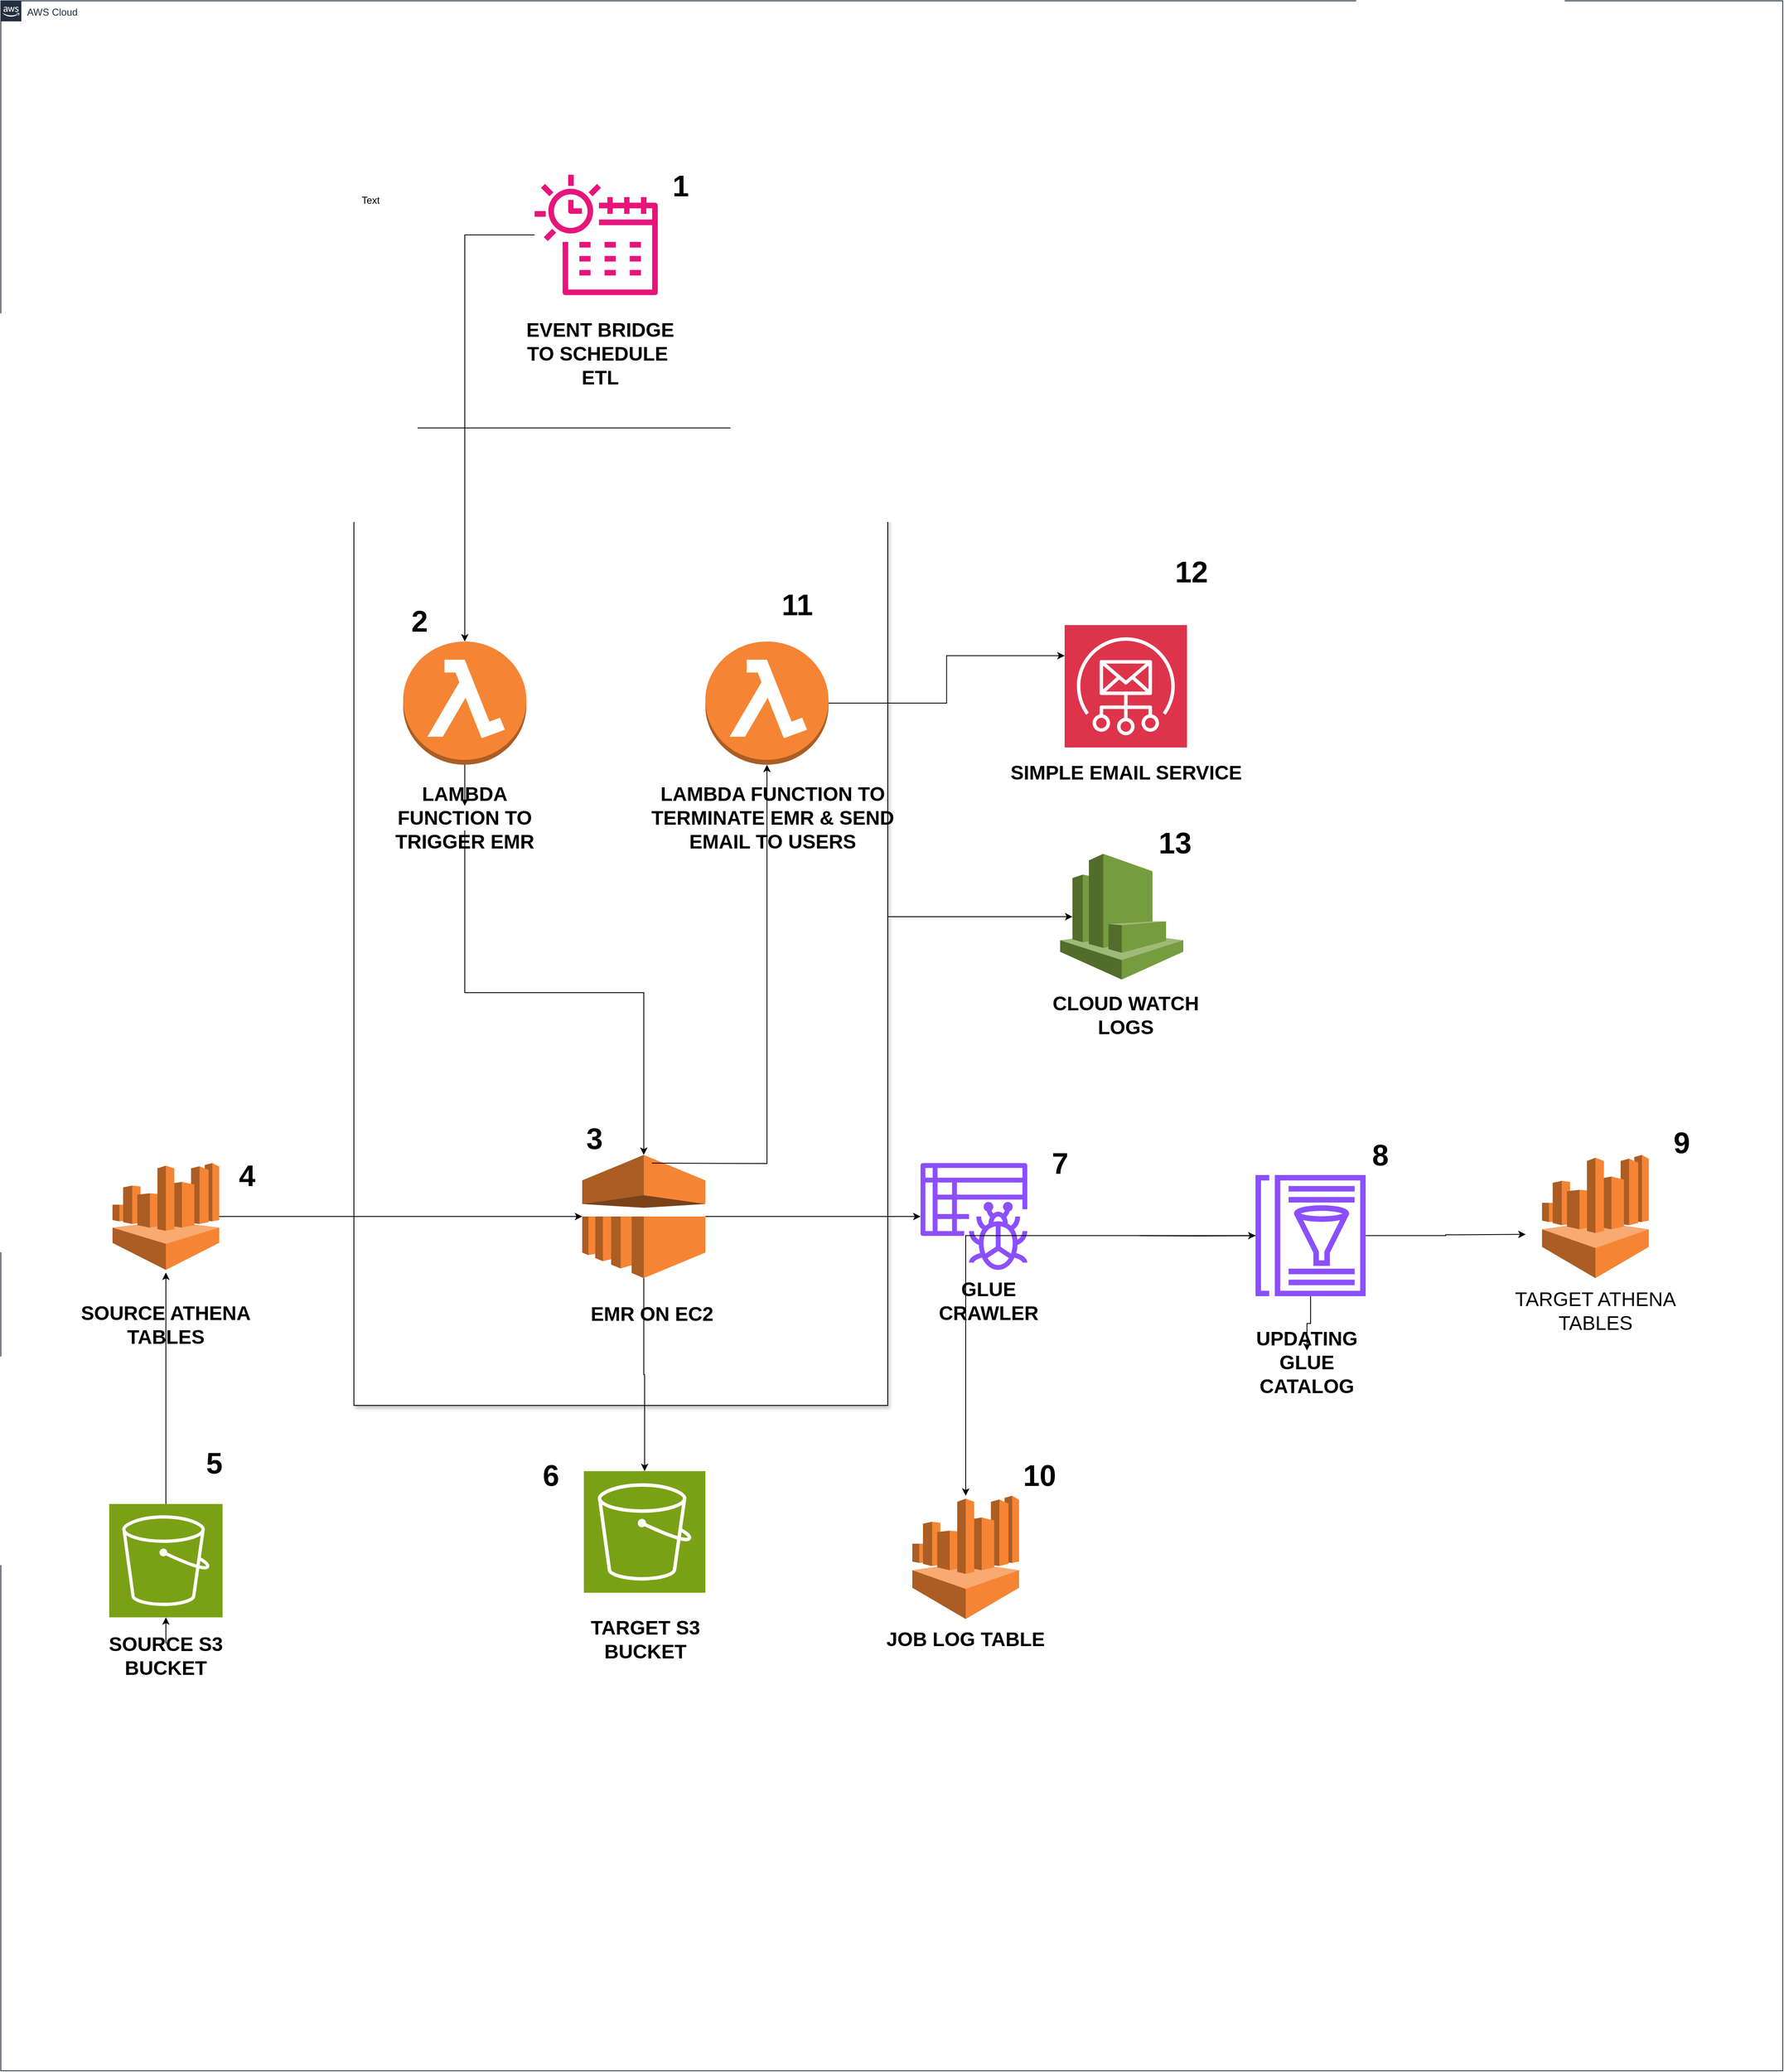 <mxfile version="25.0.3">
  <diagram name="Page-1" id="s5rgR3Ujm9bmJ1XrKmFZ">
    <mxGraphModel dx="4185" dy="5730" grid="1" gridSize="10" guides="1" tooltips="1" connect="1" arrows="1" fold="1" page="1" pageScale="1" pageWidth="1600" pageHeight="900" math="0" shadow="0">
      <root>
        <mxCell id="0" />
        <mxCell id="1" parent="0" />
        <mxCell id="GSt81eZn4UCVq8PMYxKK-26" value="AWS Cloud" style="points=[[0,0],[0.25,0],[0.5,0],[0.75,0],[1,0],[1,0.25],[1,0.5],[1,0.75],[1,1],[0.75,1],[0.5,1],[0.25,1],[0,1],[0,0.75],[0,0.5],[0,0.25]];outlineConnect=0;gradientColor=none;html=1;whiteSpace=wrap;fontSize=12;fontStyle=0;container=0;pointerEvents=0;collapsible=0;recursiveResize=0;shape=mxgraph.aws4.group;grIcon=mxgraph.aws4.group_aws_cloud_alt;strokeColor=#232F3E;fillColor=none;verticalAlign=top;align=left;spacingLeft=30;fontColor=#232F3E;dashed=0;" parent="1" vertex="1">
          <mxGeometry x="-10" y="-4030" width="2170" height="2520" as="geometry" />
        </mxCell>
        <mxCell id="GSt81eZn4UCVq8PMYxKK-67" value="" style="edgeStyle=orthogonalEdgeStyle;rounded=0;orthogonalLoop=1;jettySize=auto;html=1;" parent="1" source="GSt81eZn4UCVq8PMYxKK-21" target="GSt81eZn4UCVq8PMYxKK-20" edge="1">
          <mxGeometry relative="1" as="geometry" />
        </mxCell>
        <mxCell id="GSt81eZn4UCVq8PMYxKK-21" value="&lt;font style=&quot;font-size: 24px;&quot;&gt;&lt;b&gt;SOURCE S3 BUCKET&lt;/b&gt;&lt;/font&gt;" style="text;strokeColor=none;align=center;fillColor=none;html=1;verticalAlign=middle;whiteSpace=wrap;rounded=0;" parent="1" vertex="1">
          <mxGeometry x="116" y="-2030" width="150" height="30" as="geometry" />
        </mxCell>
        <mxCell id="GSt81eZn4UCVq8PMYxKK-20" value="" style="sketch=0;points=[[0,0,0],[0.25,0,0],[0.5,0,0],[0.75,0,0],[1,0,0],[0,1,0],[0.25,1,0],[0.5,1,0],[0.75,1,0],[1,1,0],[0,0.25,0],[0,0.5,0],[0,0.75,0],[1,0.25,0],[1,0.5,0],[1,0.75,0]];outlineConnect=0;fontColor=#232F3E;fillColor=#7AA116;strokeColor=#ffffff;dashed=0;verticalLabelPosition=bottom;verticalAlign=top;align=center;html=1;fontSize=12;fontStyle=0;aspect=fixed;shape=mxgraph.aws4.resourceIcon;resIcon=mxgraph.aws4.s3;" parent="1" vertex="1">
          <mxGeometry x="122" y="-2200" width="138" height="138" as="geometry" />
        </mxCell>
        <mxCell id="GSt81eZn4UCVq8PMYxKK-19" value="" style="edgeStyle=orthogonalEdgeStyle;rounded=0;orthogonalLoop=1;jettySize=auto;html=1;" parent="1" source="GSt81eZn4UCVq8PMYxKK-20" edge="1">
          <mxGeometry relative="1" as="geometry">
            <mxPoint x="191" y="-2481.75" as="targetPoint" />
          </mxGeometry>
        </mxCell>
        <mxCell id="GSt81eZn4UCVq8PMYxKK-18" value="&lt;font style=&quot;font-size: 24px;&quot;&gt;&lt;b&gt;SOURCE ATHENA TABLES&lt;/b&gt;&lt;/font&gt;" style="text;strokeColor=none;align=center;fillColor=none;html=1;verticalAlign=middle;whiteSpace=wrap;rounded=0;" parent="1" vertex="1">
          <mxGeometry x="56" y="-2452.96" width="270" height="70" as="geometry" />
        </mxCell>
        <mxCell id="GSt81eZn4UCVq8PMYxKK-25" value="&lt;font style=&quot;font-size: 24px;&quot;&gt;&lt;b&gt;EVENT BRIDGE TO SCHEDULE&amp;nbsp; ETL&lt;/b&gt;&lt;/font&gt;" style="text;strokeColor=none;align=center;fillColor=none;html=1;verticalAlign=middle;whiteSpace=wrap;rounded=0;" parent="1" vertex="1">
          <mxGeometry x="620.0" y="-3660" width="200" height="120" as="geometry" />
        </mxCell>
        <mxCell id="GSt81eZn4UCVq8PMYxKK-59" value="" style="rounded=0;whiteSpace=wrap;html=1;shadow=1;" parent="1" vertex="1">
          <mxGeometry x="420" y="-3510" width="650" height="1190" as="geometry" />
        </mxCell>
        <mxCell id="GSt81eZn4UCVq8PMYxKK-73" value="" style="edgeStyle=orthogonalEdgeStyle;rounded=0;orthogonalLoop=1;jettySize=auto;html=1;" parent="1" source="GSt81eZn4UCVq8PMYxKK-14" target="GSt81eZn4UCVq8PMYxKK-32" edge="1">
          <mxGeometry relative="1" as="geometry">
            <mxPoint x="725" y="-3765" as="targetPoint" />
          </mxGeometry>
        </mxCell>
        <mxCell id="GSt81eZn4UCVq8PMYxKK-14" value="" style="sketch=0;outlineConnect=0;fontColor=#232F3E;gradientColor=none;fillColor=#E7157B;strokeColor=none;dashed=0;verticalLabelPosition=bottom;verticalAlign=top;align=center;html=1;fontSize=12;fontStyle=0;aspect=fixed;pointerEvents=1;shape=mxgraph.aws4.eventbridge_scheduler;" parent="1" vertex="1">
          <mxGeometry x="640" y="-3820" width="150" height="150" as="geometry" />
        </mxCell>
        <mxCell id="GSt81eZn4UCVq8PMYxKK-29" value="" style="sketch=0;points=[[0,0,0],[0.25,0,0],[0.5,0,0],[0.75,0,0],[1,0,0],[0,1,0],[0.25,1,0],[0.5,1,0],[0.75,1,0],[1,1,0],[0,0.25,0],[0,0.5,0],[0,0.75,0],[1,0.25,0],[1,0.5,0],[1,0.75,0]];outlineConnect=0;fontColor=#232F3E;fillColor=#7AA116;strokeColor=#ffffff;dashed=0;verticalLabelPosition=bottom;verticalAlign=top;align=center;html=1;fontSize=12;fontStyle=0;aspect=fixed;shape=mxgraph.aws4.resourceIcon;resIcon=mxgraph.aws4.s3;" parent="1" vertex="1">
          <mxGeometry x="700" y="-2240" width="148" height="148" as="geometry" />
        </mxCell>
        <mxCell id="GSt81eZn4UCVq8PMYxKK-30" value="&lt;font style=&quot;font-size: 24px;&quot;&gt;&lt;b&gt;TARGET S3 BUCKET&lt;/b&gt;&lt;/font&gt;" style="text;strokeColor=none;align=center;fillColor=none;html=1;verticalAlign=middle;whiteSpace=wrap;rounded=0;" parent="1" vertex="1">
          <mxGeometry x="700" y="-2080" width="150" height="90" as="geometry" />
        </mxCell>
        <mxCell id="GSt81eZn4UCVq8PMYxKK-48" value="" style="edgeStyle=orthogonalEdgeStyle;rounded=0;orthogonalLoop=1;jettySize=auto;html=1;entryX=0.5;entryY=0;entryDx=0;entryDy=0;entryPerimeter=0;exitX=0.5;exitY=1;exitDx=0;exitDy=0;exitPerimeter=0;" parent="1" source="GSt81eZn4UCVq8PMYxKK-76" target="GSt81eZn4UCVq8PMYxKK-33" edge="1">
          <mxGeometry relative="1" as="geometry">
            <mxPoint x="605" y="-2765" as="targetPoint" />
          </mxGeometry>
        </mxCell>
        <mxCell id="GSt81eZn4UCVq8PMYxKK-32" value="" style="outlineConnect=0;dashed=0;verticalLabelPosition=bottom;verticalAlign=top;align=center;html=1;shape=mxgraph.aws3.lambda_function;fillColor=#F58534;gradientColor=none;" parent="1" vertex="1">
          <mxGeometry x="480" y="-3250" width="150" height="150" as="geometry" />
        </mxCell>
        <mxCell id="GSt81eZn4UCVq8PMYxKK-52" value="" style="edgeStyle=orthogonalEdgeStyle;rounded=0;orthogonalLoop=1;jettySize=auto;html=1;" parent="1" source="GSt81eZn4UCVq8PMYxKK-33" target="GSt81eZn4UCVq8PMYxKK-5" edge="1">
          <mxGeometry relative="1" as="geometry">
            <mxPoint x="963" y="-2550" as="targetPoint" />
          </mxGeometry>
        </mxCell>
        <mxCell id="QA6xQGkdBO1xKnfdSz9o-2" value="" style="edgeStyle=orthogonalEdgeStyle;rounded=0;orthogonalLoop=1;jettySize=auto;html=1;" edge="1" parent="1" source="GSt81eZn4UCVq8PMYxKK-33" target="GSt81eZn4UCVq8PMYxKK-29">
          <mxGeometry relative="1" as="geometry">
            <mxPoint x="773" y="-2350" as="targetPoint" />
          </mxGeometry>
        </mxCell>
        <mxCell id="GSt81eZn4UCVq8PMYxKK-33" value="" style="outlineConnect=0;dashed=0;verticalLabelPosition=bottom;verticalAlign=top;align=center;html=1;shape=mxgraph.aws3.emr;fillColor=#F58534;gradientColor=none;" parent="1" vertex="1">
          <mxGeometry x="698" y="-2625" width="150" height="150" as="geometry" />
        </mxCell>
        <mxCell id="GSt81eZn4UCVq8PMYxKK-71" value="" style="edgeStyle=orthogonalEdgeStyle;rounded=0;orthogonalLoop=1;jettySize=auto;html=1;entryX=0;entryY=0.25;entryDx=0;entryDy=0;entryPerimeter=0;" parent="1" source="GSt81eZn4UCVq8PMYxKK-34" target="GSt81eZn4UCVq8PMYxKK-41" edge="1">
          <mxGeometry relative="1" as="geometry">
            <mxPoint x="923" y="-3375" as="targetPoint" />
          </mxGeometry>
        </mxCell>
        <mxCell id="GSt81eZn4UCVq8PMYxKK-34" value="" style="outlineConnect=0;dashed=0;verticalLabelPosition=bottom;verticalAlign=top;align=center;html=1;shape=mxgraph.aws3.lambda_function;fillColor=#F58534;gradientColor=none;" parent="1" vertex="1">
          <mxGeometry x="848" y="-3250" width="150" height="150" as="geometry" />
        </mxCell>
        <mxCell id="GSt81eZn4UCVq8PMYxKK-40" value="" style="outlineConnect=0;dashed=0;verticalLabelPosition=bottom;verticalAlign=top;align=center;html=1;shape=mxgraph.aws3.cloudwatch;fillColor=#759C3E;gradientColor=none;" parent="1" vertex="1">
          <mxGeometry x="1280" y="-2991.5" width="150" height="153" as="geometry" />
        </mxCell>
        <mxCell id="GSt81eZn4UCVq8PMYxKK-41" value="" style="sketch=0;points=[[0,0,0],[0.25,0,0],[0.5,0,0],[0.75,0,0],[1,0,0],[0,1,0],[0.25,1,0],[0.5,1,0],[0.75,1,0],[1,1,0],[0,0.25,0],[0,0.5,0],[0,0.75,0],[1,0.25,0],[1,0.5,0],[1,0.75,0]];outlineConnect=0;fontColor=#232F3E;fillColor=#DD344C;strokeColor=#ffffff;dashed=0;verticalLabelPosition=bottom;verticalAlign=top;align=center;html=1;fontSize=12;fontStyle=0;aspect=fixed;shape=mxgraph.aws4.resourceIcon;resIcon=mxgraph.aws4.simple_email_service;" parent="1" vertex="1">
          <mxGeometry x="1285.5" y="-3270" width="149" height="149" as="geometry" />
        </mxCell>
        <mxCell id="GSt81eZn4UCVq8PMYxKK-1" style="edgeStyle=orthogonalEdgeStyle;rounded=0;orthogonalLoop=1;jettySize=auto;html=1;" parent="1" target="GSt81eZn4UCVq8PMYxKK-12" edge="1">
          <mxGeometry relative="1" as="geometry">
            <mxPoint x="1456.88" y="-2526.25" as="targetPoint" />
            <mxPoint x="1376.88" y="-2526.75" as="sourcePoint" />
          </mxGeometry>
        </mxCell>
        <mxCell id="GSt81eZn4UCVq8PMYxKK-5" value="" style="sketch=0;outlineConnect=0;fontColor=#232F3E;gradientColor=none;fillColor=#8C4FFF;strokeColor=none;dashed=0;verticalLabelPosition=bottom;verticalAlign=top;align=center;html=1;fontSize=12;fontStyle=0;aspect=fixed;pointerEvents=1;shape=mxgraph.aws4.glue_crawlers;" parent="1" vertex="1">
          <mxGeometry x="1110" y="-2615" width="130" height="130" as="geometry" />
        </mxCell>
        <mxCell id="GSt81eZn4UCVq8PMYxKK-6" value="&lt;font style=&quot;font-size: 24px;&quot;&gt;&lt;b&gt;GLUE CRAWLER&lt;/b&gt;&lt;/font&gt;" style="text;strokeColor=none;align=center;fillColor=none;html=1;verticalAlign=middle;whiteSpace=wrap;rounded=0;" parent="1" vertex="1">
          <mxGeometry x="1162.88" y="-2472.25" width="60" height="50" as="geometry" />
        </mxCell>
        <mxCell id="GSt81eZn4UCVq8PMYxKK-9" value="" style="edgeStyle=orthogonalEdgeStyle;rounded=0;orthogonalLoop=1;jettySize=auto;html=1;" parent="1" source="GSt81eZn4UCVq8PMYxKK-12" edge="1">
          <mxGeometry relative="1" as="geometry">
            <mxPoint x="1846.88" y="-2528.25" as="targetPoint" />
          </mxGeometry>
        </mxCell>
        <mxCell id="GSt81eZn4UCVq8PMYxKK-10" value="" style="edgeStyle=orthogonalEdgeStyle;rounded=0;orthogonalLoop=1;jettySize=auto;html=1;" parent="1" source="GSt81eZn4UCVq8PMYxKK-12" target="GSt81eZn4UCVq8PMYxKK-17" edge="1">
          <mxGeometry relative="1" as="geometry" />
        </mxCell>
        <mxCell id="GSt81eZn4UCVq8PMYxKK-11" style="edgeStyle=orthogonalEdgeStyle;rounded=0;orthogonalLoop=1;jettySize=auto;html=1;" parent="1" source="GSt81eZn4UCVq8PMYxKK-12" target="GSt81eZn4UCVq8PMYxKK-27" edge="1">
          <mxGeometry relative="1" as="geometry" />
        </mxCell>
        <mxCell id="GSt81eZn4UCVq8PMYxKK-12" value="" style="sketch=0;outlineConnect=0;fontColor=#232F3E;gradientColor=none;fillColor=#8C4FFF;strokeColor=none;dashed=0;verticalLabelPosition=bottom;verticalAlign=top;align=center;html=1;fontSize=12;fontStyle=0;aspect=fixed;pointerEvents=1;shape=mxgraph.aws4.glue_data_catalog;" parent="1" vertex="1">
          <mxGeometry x="1516.88" y="-2600.54" width="136.23" height="147.58" as="geometry" />
        </mxCell>
        <mxCell id="GSt81eZn4UCVq8PMYxKK-15" value="" style="outlineConnect=0;dashed=0;verticalLabelPosition=bottom;verticalAlign=top;align=center;html=1;shape=mxgraph.aws3.athena;fillColor=#F58534;gradientColor=none;" parent="1" vertex="1">
          <mxGeometry x="1866.88" y="-2625" width="130" height="150" as="geometry" />
        </mxCell>
        <mxCell id="GSt81eZn4UCVq8PMYxKK-16" value="&lt;font style=&quot;font-size: 24px;&quot;&gt;TARGET ATHENA TABLES&lt;/font&gt;" style="text;strokeColor=none;align=center;fillColor=none;html=1;verticalAlign=middle;whiteSpace=wrap;rounded=0;" parent="1" vertex="1">
          <mxGeometry x="1796.88" y="-2470.25" width="270" height="70" as="geometry" />
        </mxCell>
        <mxCell id="GSt81eZn4UCVq8PMYxKK-17" value="&lt;font style=&quot;font-size: 24px;&quot;&gt;&lt;b&gt;UPDATING GLUE CATALOG&lt;/b&gt;&lt;/font&gt;" style="text;strokeColor=none;align=center;fillColor=none;html=1;verticalAlign=middle;whiteSpace=wrap;rounded=0;" parent="1" vertex="1">
          <mxGeometry x="1534.11" y="-2386.75" width="93" height="30" as="geometry" />
        </mxCell>
        <mxCell id="GSt81eZn4UCVq8PMYxKK-27" value="" style="outlineConnect=0;dashed=0;verticalLabelPosition=bottom;verticalAlign=top;align=center;html=1;shape=mxgraph.aws3.athena;fillColor=#F58534;gradientColor=none;" parent="1" vertex="1">
          <mxGeometry x="1100" y="-2210" width="130" height="150" as="geometry" />
        </mxCell>
        <mxCell id="GSt81eZn4UCVq8PMYxKK-28" value="&lt;font style=&quot;font-size: 24px;&quot;&gt;&lt;b&gt;JOB LOG TABLE&lt;/b&gt;&lt;/font&gt;" style="text;strokeColor=none;align=center;fillColor=none;html=1;verticalAlign=middle;whiteSpace=wrap;rounded=0;" parent="1" vertex="1">
          <mxGeometry x="1030" y="-2070" width="270" height="70" as="geometry" />
        </mxCell>
        <mxCell id="GSt81eZn4UCVq8PMYxKK-23" value="" style="outlineConnect=0;dashed=0;verticalLabelPosition=bottom;verticalAlign=top;align=center;html=1;shape=mxgraph.aws3.athena;fillColor=#F58534;gradientColor=none;" parent="1" vertex="1">
          <mxGeometry x="126" y="-2615" width="130" height="130" as="geometry" />
        </mxCell>
        <mxCell id="GSt81eZn4UCVq8PMYxKK-50" value="" style="edgeStyle=orthogonalEdgeStyle;rounded=0;orthogonalLoop=1;jettySize=auto;html=1;" parent="1" source="GSt81eZn4UCVq8PMYxKK-23" target="GSt81eZn4UCVq8PMYxKK-33" edge="1">
          <mxGeometry relative="1" as="geometry">
            <mxPoint x="361" y="-2565" as="targetPoint" />
          </mxGeometry>
        </mxCell>
        <mxCell id="GSt81eZn4UCVq8PMYxKK-60" style="edgeStyle=orthogonalEdgeStyle;rounded=0;orthogonalLoop=1;jettySize=auto;html=1;entryX=0.1;entryY=0.5;entryDx=0;entryDy=0;entryPerimeter=0;" parent="1" source="GSt81eZn4UCVq8PMYxKK-59" target="GSt81eZn4UCVq8PMYxKK-40" edge="1">
          <mxGeometry relative="1" as="geometry" />
        </mxCell>
        <mxCell id="GSt81eZn4UCVq8PMYxKK-74" value="" style="edgeStyle=orthogonalEdgeStyle;rounded=0;orthogonalLoop=1;jettySize=auto;html=1;" parent="1" target="GSt81eZn4UCVq8PMYxKK-34" edge="1">
          <mxGeometry relative="1" as="geometry">
            <mxPoint x="783" y="-2615" as="sourcePoint" />
            <mxPoint x="565" y="-3090" as="targetPoint" />
          </mxGeometry>
        </mxCell>
        <mxCell id="GSt81eZn4UCVq8PMYxKK-75" value="&lt;font style=&quot;font-size: 24px;&quot;&gt;&lt;b&gt;SIMPLE EMAIL SERVICE&lt;/b&gt;&lt;/font&gt;" style="text;strokeColor=none;align=center;fillColor=none;html=1;verticalAlign=middle;whiteSpace=wrap;rounded=0;" parent="1" vertex="1">
          <mxGeometry x="1197.75" y="-3110" width="324.5" height="40" as="geometry" />
        </mxCell>
        <mxCell id="GSt81eZn4UCVq8PMYxKK-77" value="" style="edgeStyle=orthogonalEdgeStyle;rounded=0;orthogonalLoop=1;jettySize=auto;html=1;entryX=0.5;entryY=0;entryDx=0;entryDy=0;entryPerimeter=0;exitX=0.5;exitY=1;exitDx=0;exitDy=0;exitPerimeter=0;" parent="1" source="GSt81eZn4UCVq8PMYxKK-32" target="GSt81eZn4UCVq8PMYxKK-76" edge="1">
          <mxGeometry relative="1" as="geometry">
            <mxPoint x="555" y="-3100" as="sourcePoint" />
            <mxPoint x="773" y="-2625" as="targetPoint" />
          </mxGeometry>
        </mxCell>
        <mxCell id="GSt81eZn4UCVq8PMYxKK-76" value="&lt;font style=&quot;font-size: 24px;&quot;&gt;&lt;b&gt;LAMBDA FUNCTION TO TRIGGER EMR&lt;/b&gt;&lt;/font&gt;" style="text;strokeColor=none;align=center;fillColor=none;html=1;verticalAlign=middle;whiteSpace=wrap;rounded=0;" parent="1" vertex="1">
          <mxGeometry x="455" y="-3050" width="200" height="30" as="geometry" />
        </mxCell>
        <mxCell id="GSt81eZn4UCVq8PMYxKK-78" value="&lt;font style=&quot;font-size: 24px;&quot;&gt;&lt;b&gt;LAMBDA FUNCTION TO TERMINATE EMR &amp;amp; SEND EMAIL TO USERS&lt;/b&gt;&lt;/font&gt;" style="text;strokeColor=none;align=center;fillColor=none;html=1;verticalAlign=middle;whiteSpace=wrap;rounded=0;" parent="1" vertex="1">
          <mxGeometry x="770" y="-3050" width="320" height="30" as="geometry" />
        </mxCell>
        <mxCell id="GSt81eZn4UCVq8PMYxKK-79" value="&lt;font style=&quot;font-size: 24px;&quot;&gt;&lt;b&gt;CLOUD WATCH LOGS&lt;/b&gt;&lt;/font&gt;" style="text;strokeColor=none;align=center;fillColor=none;html=1;verticalAlign=middle;whiteSpace=wrap;rounded=0;" parent="1" vertex="1">
          <mxGeometry x="1260" y="-2810" width="200" height="30" as="geometry" />
        </mxCell>
        <mxCell id="7KI-FZ-Iz_XC3OaDi0jG-1" value="&lt;font style=&quot;font-size: 36px;&quot;&gt;&lt;b&gt;1&lt;/b&gt;&lt;/font&gt;" style="text;strokeColor=none;align=center;fillColor=none;html=1;verticalAlign=middle;whiteSpace=wrap;rounded=0;" parent="1" vertex="1">
          <mxGeometry x="788" y="-3820" width="60" height="30" as="geometry" />
        </mxCell>
        <mxCell id="GSt81eZn4UCVq8PMYxKK-80" value="&lt;font style=&quot;font-size: 24px;&quot;&gt;&lt;b&gt;EMR ON EC2&lt;/b&gt;&lt;/font&gt;" style="text;strokeColor=none;align=center;fillColor=none;html=1;verticalAlign=middle;whiteSpace=wrap;rounded=0;" parent="1" vertex="1">
          <mxGeometry x="683" y="-2452.96" width="200" height="42.96" as="geometry" />
        </mxCell>
        <mxCell id="7KI-FZ-Iz_XC3OaDi0jG-4" value="&lt;font style=&quot;font-size: 36px;&quot;&gt;&lt;b&gt;2&lt;/b&gt;&lt;/font&gt;" style="text;strokeColor=none;align=center;fillColor=none;html=1;verticalAlign=middle;whiteSpace=wrap;rounded=0;" parent="1" vertex="1">
          <mxGeometry x="470" y="-3290" width="60" height="30" as="geometry" />
        </mxCell>
        <mxCell id="7KI-FZ-Iz_XC3OaDi0jG-8" value="&lt;font style=&quot;font-size: 36px;&quot;&gt;&lt;b&gt;3&lt;/b&gt;&lt;/font&gt;" style="text;strokeColor=none;align=center;fillColor=none;html=1;verticalAlign=middle;whiteSpace=wrap;rounded=0;" parent="1" vertex="1">
          <mxGeometry x="683" y="-2660" width="60" height="30" as="geometry" />
        </mxCell>
        <mxCell id="7KI-FZ-Iz_XC3OaDi0jG-11" value="&lt;font style=&quot;font-size: 36px;&quot;&gt;&lt;b&gt;4&lt;/b&gt;&lt;/font&gt;" style="text;strokeColor=none;align=center;fillColor=none;html=1;verticalAlign=middle;whiteSpace=wrap;rounded=0;" parent="1" vertex="1">
          <mxGeometry x="260" y="-2615" width="60" height="30" as="geometry" />
        </mxCell>
        <mxCell id="7KI-FZ-Iz_XC3OaDi0jG-12" value="&lt;font style=&quot;font-size: 36px;&quot;&gt;&lt;b&gt;5&lt;/b&gt;&lt;/font&gt;" style="text;strokeColor=none;align=center;fillColor=none;html=1;verticalAlign=middle;whiteSpace=wrap;rounded=0;" parent="1" vertex="1">
          <mxGeometry x="220" y="-2265" width="60" height="30" as="geometry" />
        </mxCell>
        <mxCell id="7KI-FZ-Iz_XC3OaDi0jG-13" value="&lt;font style=&quot;font-size: 36px;&quot;&gt;&lt;b&gt;6&lt;/b&gt;&lt;/font&gt;" style="text;strokeColor=none;align=center;fillColor=none;html=1;verticalAlign=middle;whiteSpace=wrap;rounded=0;" parent="1" vertex="1">
          <mxGeometry x="630" y="-2250" width="60" height="30" as="geometry" />
        </mxCell>
        <mxCell id="7KI-FZ-Iz_XC3OaDi0jG-14" value="&lt;font style=&quot;font-size: 36px;&quot;&gt;&lt;b&gt;7&lt;/b&gt;&lt;/font&gt;" style="text;strokeColor=none;align=center;fillColor=none;html=1;verticalAlign=middle;whiteSpace=wrap;rounded=0;" parent="1" vertex="1">
          <mxGeometry x="1250" y="-2630" width="60" height="30" as="geometry" />
        </mxCell>
        <mxCell id="7KI-FZ-Iz_XC3OaDi0jG-16" value="&lt;font style=&quot;font-size: 36px;&quot;&gt;&lt;b&gt;8&lt;/b&gt;&lt;/font&gt;" style="text;strokeColor=none;align=center;fillColor=none;html=1;verticalAlign=middle;whiteSpace=wrap;rounded=0;" parent="1" vertex="1">
          <mxGeometry x="1640" y="-2640" width="60" height="30" as="geometry" />
        </mxCell>
        <mxCell id="7KI-FZ-Iz_XC3OaDi0jG-17" value="&lt;font style=&quot;font-size: 36px;&quot;&gt;&lt;b&gt;9&lt;/b&gt;&lt;/font&gt;" style="text;strokeColor=none;align=center;fillColor=none;html=1;verticalAlign=middle;whiteSpace=wrap;rounded=0;" parent="1" vertex="1">
          <mxGeometry x="2006.88" y="-2655" width="60" height="30" as="geometry" />
        </mxCell>
        <mxCell id="7KI-FZ-Iz_XC3OaDi0jG-18" value="&lt;font style=&quot;font-size: 36px;&quot;&gt;&lt;b&gt;10&lt;/b&gt;&lt;/font&gt;" style="text;strokeColor=none;align=center;fillColor=none;html=1;verticalAlign=middle;whiteSpace=wrap;rounded=0;" parent="1" vertex="1">
          <mxGeometry x="1190" y="-2250" width="130" height="30" as="geometry" />
        </mxCell>
        <mxCell id="7KI-FZ-Iz_XC3OaDi0jG-19" value="&lt;font style=&quot;font-size: 36px;&quot;&gt;&lt;b&gt;11&lt;/b&gt;&lt;/font&gt;" style="text;strokeColor=none;align=center;fillColor=none;html=1;verticalAlign=middle;whiteSpace=wrap;rounded=0;" parent="1" vertex="1">
          <mxGeometry x="930" y="-3310" width="60" height="30" as="geometry" />
        </mxCell>
        <mxCell id="7KI-FZ-Iz_XC3OaDi0jG-20" value="&lt;font style=&quot;font-size: 36px;&quot;&gt;&lt;b&gt;12&lt;/b&gt;&lt;/font&gt;" style="text;strokeColor=none;align=center;fillColor=none;html=1;verticalAlign=middle;whiteSpace=wrap;rounded=0;" parent="1" vertex="1">
          <mxGeometry x="1410" y="-3350" width="60" height="30" as="geometry" />
        </mxCell>
        <mxCell id="7KI-FZ-Iz_XC3OaDi0jG-21" value="&lt;font style=&quot;font-size: 36px;&quot;&gt;&lt;b&gt;13&lt;/b&gt;&lt;/font&gt;" style="text;strokeColor=none;align=center;fillColor=none;html=1;verticalAlign=middle;whiteSpace=wrap;rounded=0;" parent="1" vertex="1">
          <mxGeometry x="1390" y="-3020" width="60" height="30" as="geometry" />
        </mxCell>
        <mxCell id="QA6xQGkdBO1xKnfdSz9o-4" value="Text" style="text;html=1;align=center;verticalAlign=middle;resizable=0;points=[];autosize=1;strokeColor=none;fillColor=none;" vertex="1" parent="1">
          <mxGeometry x="415" y="-3802" width="50" height="30" as="geometry" />
        </mxCell>
      </root>
    </mxGraphModel>
  </diagram>
</mxfile>

